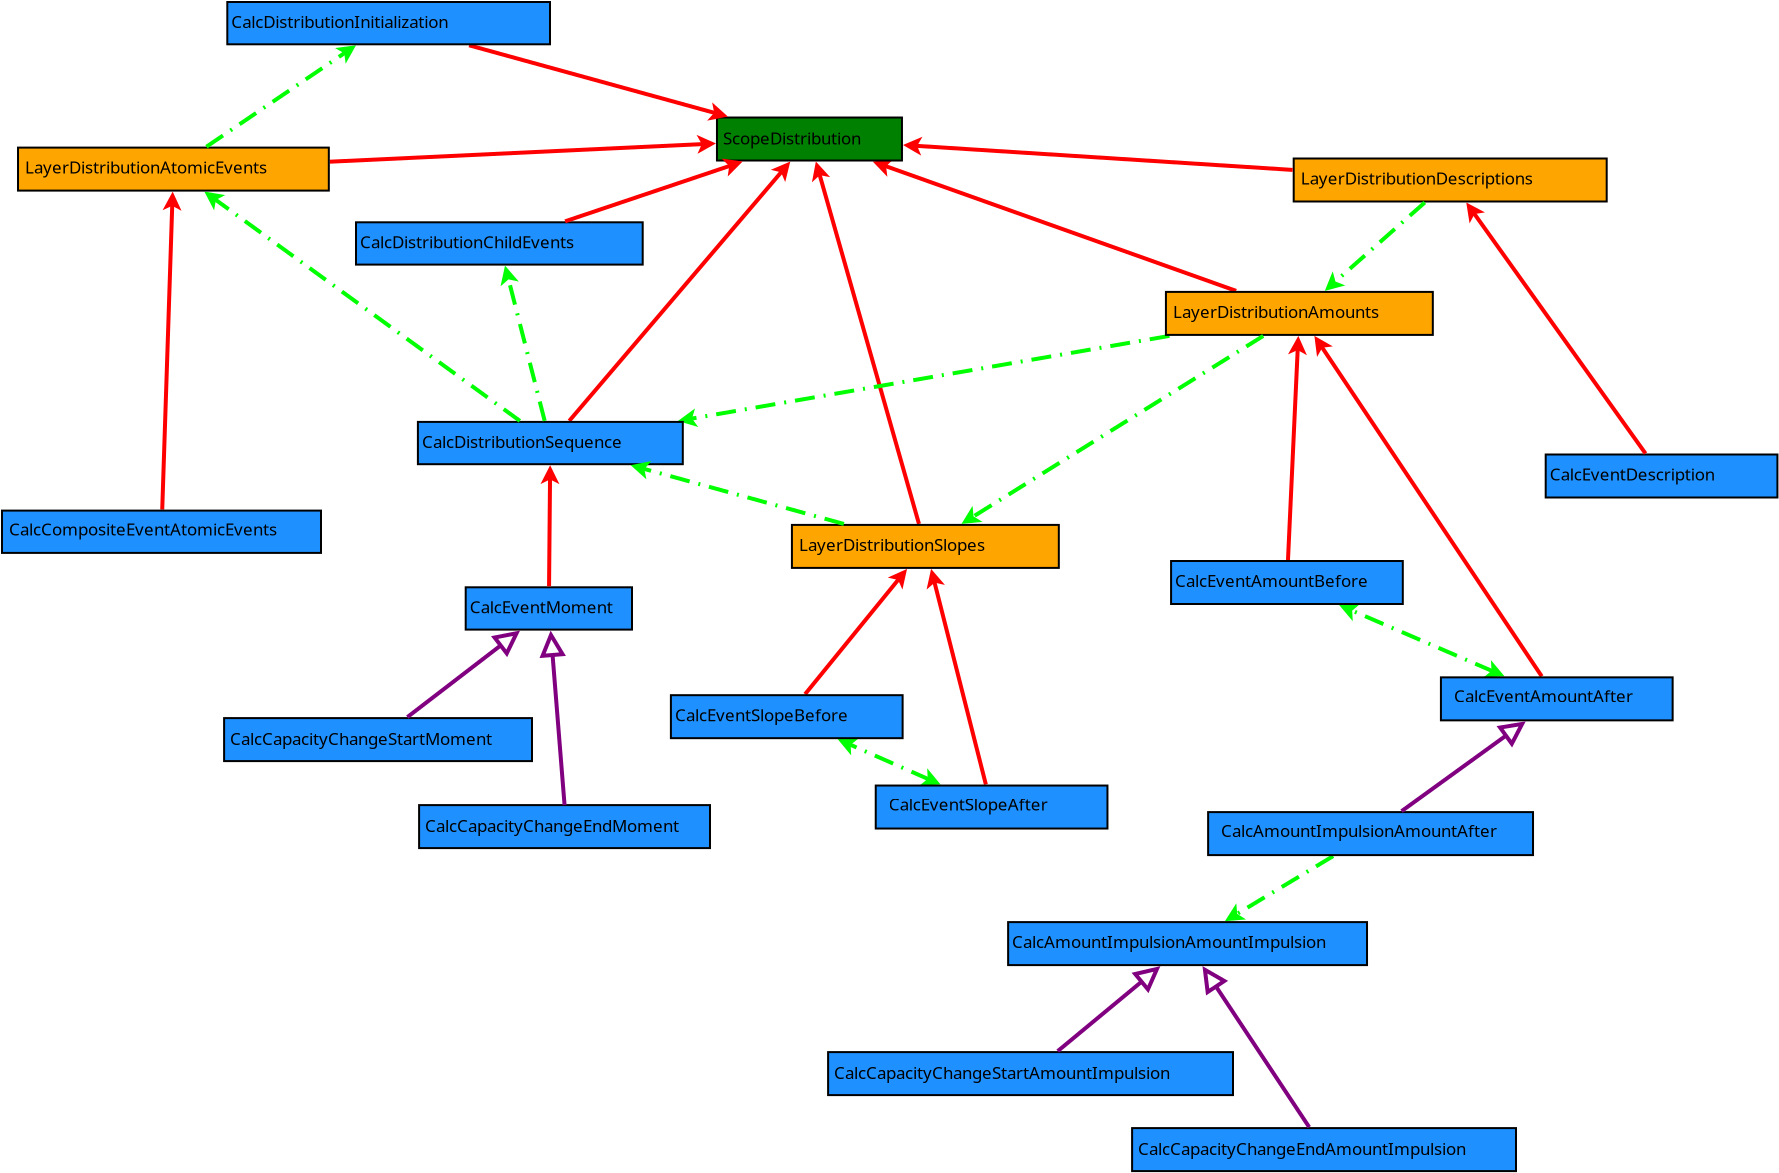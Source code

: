 <?xml version="1.0" encoding="UTF-8"?>
<dia:diagram xmlns:dia="http://www.lysator.liu.se/~alla/dia/">
  <dia:layer name="Background" visible="true" active="true">
    <dia:object type="Standard - Line" version="0" id="O0">
      <dia:attribute name="obj_pos">
        <dia:point val="16.626,-0.039"/>
      </dia:attribute>
      <dia:attribute name="obj_bb">
        <dia:rectangle val="16.485,-13.179;27.824,0.102"/>
      </dia:attribute>
      <dia:attribute name="conn_endpoints">
        <dia:point val="16.626,-0.039"/>
        <dia:point val="27.679,-13.009"/>
      </dia:attribute>
      <dia:attribute name="numcp">
        <dia:int val="1"/>
      </dia:attribute>
      <dia:attribute name="line_color">
        <dia:color val="#ff0000"/>
      </dia:attribute>
      <dia:attribute name="line_width">
        <dia:real val="0.2"/>
      </dia:attribute>
      <dia:attribute name="end_arrow">
        <dia:enum val="22"/>
      </dia:attribute>
      <dia:attribute name="end_arrow_length">
        <dia:real val="0.5"/>
      </dia:attribute>
      <dia:attribute name="end_arrow_width">
        <dia:real val="0.5"/>
      </dia:attribute>
      <dia:connections>
        <dia:connection handle="0" to="O12" connection="8"/>
        <dia:connection handle="1" to="O6" connection="8"/>
      </dia:connections>
    </dia:object>
    <dia:object type="Standard - Line" version="0" id="O1">
      <dia:attribute name="obj_pos">
        <dia:point val="49.972,-6.54"/>
      </dia:attribute>
      <dia:attribute name="obj_bb">
        <dia:rectangle val="31.588,-13.218;50.099,-6.412"/>
      </dia:attribute>
      <dia:attribute name="conn_endpoints">
        <dia:point val="49.972,-6.54"/>
        <dia:point val="31.799,-13.009"/>
      </dia:attribute>
      <dia:attribute name="numcp">
        <dia:int val="1"/>
      </dia:attribute>
      <dia:attribute name="line_color">
        <dia:color val="#ff0000"/>
      </dia:attribute>
      <dia:attribute name="line_width">
        <dia:real val="0.2"/>
      </dia:attribute>
      <dia:attribute name="end_arrow">
        <dia:enum val="22"/>
      </dia:attribute>
      <dia:attribute name="end_arrow_length">
        <dia:real val="0.5"/>
      </dia:attribute>
      <dia:attribute name="end_arrow_width">
        <dia:real val="0.5"/>
      </dia:attribute>
      <dia:connections>
        <dia:connection handle="0" to="O8" connection="8"/>
        <dia:connection handle="1" to="O6" connection="8"/>
      </dia:connections>
    </dia:object>
    <dia:object type="Standard - Line" version="0" id="O2">
      <dia:attribute name="obj_pos">
        <dia:point val="34.113,5.111"/>
      </dia:attribute>
      <dia:attribute name="obj_bb">
        <dia:rectangle val="28.7,-13.224;34.237,5.234"/>
      </dia:attribute>
      <dia:attribute name="conn_endpoints">
        <dia:point val="34.113,5.111"/>
        <dia:point val="28.958,-13.009"/>
      </dia:attribute>
      <dia:attribute name="numcp">
        <dia:int val="1"/>
      </dia:attribute>
      <dia:attribute name="line_color">
        <dia:color val="#ff0000"/>
      </dia:attribute>
      <dia:attribute name="line_width">
        <dia:real val="0.2"/>
      </dia:attribute>
      <dia:attribute name="end_arrow">
        <dia:enum val="22"/>
      </dia:attribute>
      <dia:attribute name="end_arrow_length">
        <dia:real val="0.5"/>
      </dia:attribute>
      <dia:attribute name="end_arrow_width">
        <dia:real val="0.5"/>
      </dia:attribute>
      <dia:connections>
        <dia:connection handle="0" to="O10" connection="8"/>
        <dia:connection handle="1" to="O6" connection="8"/>
      </dia:connections>
    </dia:object>
    <dia:object type="Standard - Line" version="0" id="O3">
      <dia:attribute name="obj_pos">
        <dia:point val="52.564,6.916"/>
      </dia:attribute>
      <dia:attribute name="obj_bb">
        <dia:rectangle val="52.46,-4.514;53.521,7.021"/>
      </dia:attribute>
      <dia:attribute name="conn_endpoints">
        <dia:point val="52.564,6.916"/>
        <dia:point val="53.081,-4.291"/>
      </dia:attribute>
      <dia:attribute name="numcp">
        <dia:int val="1"/>
      </dia:attribute>
      <dia:attribute name="line_color">
        <dia:color val="#ff0000"/>
      </dia:attribute>
      <dia:attribute name="line_width">
        <dia:real val="0.2"/>
      </dia:attribute>
      <dia:attribute name="end_arrow">
        <dia:enum val="22"/>
      </dia:attribute>
      <dia:attribute name="end_arrow_length">
        <dia:real val="0.5"/>
      </dia:attribute>
      <dia:attribute name="end_arrow_width">
        <dia:real val="0.5"/>
      </dia:attribute>
      <dia:connections>
        <dia:connection handle="0" to="O16" connection="8"/>
        <dia:connection handle="1" to="O8" connection="8"/>
      </dia:connections>
    </dia:object>
    <dia:object type="Standard - Line" version="0" id="O4">
      <dia:attribute name="obj_pos">
        <dia:point val="46.637,-4.291"/>
      </dia:attribute>
      <dia:attribute name="obj_bb">
        <dia:rectangle val="21.845,-4.406;46.752,0.306"/>
      </dia:attribute>
      <dia:attribute name="conn_endpoints">
        <dia:point val="46.637,-4.291"/>
        <dia:point val="22.065,-0.037"/>
      </dia:attribute>
      <dia:attribute name="numcp">
        <dia:int val="1"/>
      </dia:attribute>
      <dia:attribute name="line_color">
        <dia:color val="#00ff00"/>
      </dia:attribute>
      <dia:attribute name="line_width">
        <dia:real val="0.2"/>
      </dia:attribute>
      <dia:attribute name="line_style">
        <dia:enum val="2"/>
      </dia:attribute>
      <dia:attribute name="end_arrow">
        <dia:enum val="22"/>
      </dia:attribute>
      <dia:attribute name="end_arrow_length">
        <dia:real val="0.5"/>
      </dia:attribute>
      <dia:attribute name="end_arrow_width">
        <dia:real val="0.5"/>
      </dia:attribute>
      <dia:connections>
        <dia:connection handle="0" to="O8" connection="8"/>
        <dia:connection handle="1" to="O12" connection="8"/>
      </dia:connections>
    </dia:object>
    <dia:object type="Standard - Line" version="0" id="O5">
      <dia:attribute name="obj_pos">
        <dia:point val="63.394,12.733"/>
      </dia:attribute>
      <dia:attribute name="obj_bb">
        <dia:rectangle val="54.99,9.034;63.526,12.864"/>
      </dia:attribute>
      <dia:attribute name="conn_endpoints">
        <dia:point val="63.394,12.733"/>
        <dia:point val="55.122,9.166"/>
      </dia:attribute>
      <dia:attribute name="numcp">
        <dia:int val="1"/>
      </dia:attribute>
      <dia:attribute name="line_color">
        <dia:color val="#00ff00"/>
      </dia:attribute>
      <dia:attribute name="line_width">
        <dia:real val="0.2"/>
      </dia:attribute>
      <dia:attribute name="line_style">
        <dia:enum val="2"/>
      </dia:attribute>
      <dia:attribute name="start_arrow">
        <dia:enum val="22"/>
      </dia:attribute>
      <dia:attribute name="start_arrow_length">
        <dia:real val="0.5"/>
      </dia:attribute>
      <dia:attribute name="start_arrow_width">
        <dia:real val="0.5"/>
      </dia:attribute>
      <dia:attribute name="end_arrow">
        <dia:enum val="22"/>
      </dia:attribute>
      <dia:attribute name="end_arrow_length">
        <dia:real val="0.5"/>
      </dia:attribute>
      <dia:attribute name="end_arrow_width">
        <dia:real val="0.5"/>
      </dia:attribute>
      <dia:connections>
        <dia:connection handle="0" to="O19" connection="8"/>
        <dia:connection handle="1" to="O16" connection="8"/>
      </dia:connections>
    </dia:object>
    <dia:group>
      <dia:object type="Standard - Box" version="0" id="O6">
        <dia:attribute name="obj_pos">
          <dia:point val="24.013,-15.209"/>
        </dia:attribute>
        <dia:attribute name="obj_bb">
          <dia:rectangle val="23.963,-15.259;33.313,-13.009"/>
        </dia:attribute>
        <dia:attribute name="elem_corner">
          <dia:point val="24.013,-15.209"/>
        </dia:attribute>
        <dia:attribute name="elem_width">
          <dia:real val="9.25"/>
        </dia:attribute>
        <dia:attribute name="elem_height">
          <dia:real val="2.15"/>
        </dia:attribute>
        <dia:attribute name="border_width">
          <dia:real val="0.1"/>
        </dia:attribute>
        <dia:attribute name="inner_color">
          <dia:color val="#008000"/>
        </dia:attribute>
        <dia:attribute name="show_background">
          <dia:boolean val="true"/>
        </dia:attribute>
      </dia:object>
      <dia:object type="Standard - Text" version="1" id="O7">
        <dia:attribute name="obj_pos">
          <dia:point val="24.313,-13.859"/>
        </dia:attribute>
        <dia:attribute name="obj_bb">
          <dia:rectangle val="24.313,-14.586;32.983,-13.604"/>
        </dia:attribute>
        <dia:attribute name="text">
          <dia:composite type="text">
            <dia:attribute name="string">
              <dia:string>#ScopeDistribution#</dia:string>
            </dia:attribute>
            <dia:attribute name="font">
              <dia:font family="Courier 10 Pitch" style="0" name="Courier"/>
            </dia:attribute>
            <dia:attribute name="height">
              <dia:real val="1.058"/>
            </dia:attribute>
            <dia:attribute name="pos">
              <dia:point val="24.313,-13.859"/>
            </dia:attribute>
            <dia:attribute name="color">
              <dia:color val="#000000"/>
            </dia:attribute>
            <dia:attribute name="alignment">
              <dia:enum val="0"/>
            </dia:attribute>
          </dia:composite>
        </dia:attribute>
        <dia:attribute name="valign">
          <dia:enum val="3"/>
        </dia:attribute>
      </dia:object>
    </dia:group>
    <dia:group>
      <dia:object type="Standard - Box" version="0" id="O8">
        <dia:attribute name="obj_pos">
          <dia:point val="46.461,-6.49"/>
        </dia:attribute>
        <dia:attribute name="obj_bb">
          <dia:rectangle val="46.41,-6.54;59.855,-4.29"/>
        </dia:attribute>
        <dia:attribute name="elem_corner">
          <dia:point val="46.461,-6.49"/>
        </dia:attribute>
        <dia:attribute name="elem_width">
          <dia:real val="13.345"/>
        </dia:attribute>
        <dia:attribute name="elem_height">
          <dia:real val="2.15"/>
        </dia:attribute>
        <dia:attribute name="border_width">
          <dia:real val="0.1"/>
        </dia:attribute>
        <dia:attribute name="inner_color">
          <dia:color val="#ffa500"/>
        </dia:attribute>
        <dia:attribute name="show_background">
          <dia:boolean val="true"/>
        </dia:attribute>
      </dia:object>
      <dia:object type="Standard - Text" version="1" id="O9">
        <dia:attribute name="obj_pos">
          <dia:point val="46.81,-5.19"/>
        </dia:attribute>
        <dia:attribute name="obj_bb">
          <dia:rectangle val="46.81,-5.918;59.05,-4.935"/>
        </dia:attribute>
        <dia:attribute name="text">
          <dia:composite type="text">
            <dia:attribute name="string">
              <dia:string>#LayerDistributionAmounts#</dia:string>
            </dia:attribute>
            <dia:attribute name="font">
              <dia:font family="Courier 10 Pitch" style="0" name="Courier"/>
            </dia:attribute>
            <dia:attribute name="height">
              <dia:real val="1.058"/>
            </dia:attribute>
            <dia:attribute name="pos">
              <dia:point val="46.81,-5.19"/>
            </dia:attribute>
            <dia:attribute name="color">
              <dia:color val="#000000"/>
            </dia:attribute>
            <dia:attribute name="alignment">
              <dia:enum val="0"/>
            </dia:attribute>
          </dia:composite>
        </dia:attribute>
        <dia:attribute name="valign">
          <dia:enum val="3"/>
        </dia:attribute>
      </dia:object>
    </dia:group>
    <dia:group>
      <dia:object type="Standard - Box" version="0" id="O10">
        <dia:attribute name="obj_pos">
          <dia:point val="27.761,5.16"/>
        </dia:attribute>
        <dia:attribute name="obj_bb">
          <dia:rectangle val="27.71,5.11;41.156,7.36"/>
        </dia:attribute>
        <dia:attribute name="elem_corner">
          <dia:point val="27.761,5.16"/>
        </dia:attribute>
        <dia:attribute name="elem_width">
          <dia:real val="13.345"/>
        </dia:attribute>
        <dia:attribute name="elem_height">
          <dia:real val="2.15"/>
        </dia:attribute>
        <dia:attribute name="border_width">
          <dia:real val="0.1"/>
        </dia:attribute>
        <dia:attribute name="inner_color">
          <dia:color val="#ffa500"/>
        </dia:attribute>
        <dia:attribute name="show_background">
          <dia:boolean val="true"/>
        </dia:attribute>
      </dia:object>
      <dia:object type="Standard - Text" version="1" id="O11">
        <dia:attribute name="obj_pos">
          <dia:point val="28.11,6.46"/>
        </dia:attribute>
        <dia:attribute name="obj_bb">
          <dia:rectangle val="28.11,5.732;39.84,7.773"/>
        </dia:attribute>
        <dia:attribute name="text">
          <dia:composite type="text">
            <dia:attribute name="string">
              <dia:string>#LayerDistributionSlopes
#</dia:string>
            </dia:attribute>
            <dia:attribute name="font">
              <dia:font family="Courier 10 Pitch" style="0" name="Courier"/>
            </dia:attribute>
            <dia:attribute name="height">
              <dia:real val="1.058"/>
            </dia:attribute>
            <dia:attribute name="pos">
              <dia:point val="28.11,6.46"/>
            </dia:attribute>
            <dia:attribute name="color">
              <dia:color val="#000000"/>
            </dia:attribute>
            <dia:attribute name="alignment">
              <dia:enum val="0"/>
            </dia:attribute>
          </dia:composite>
        </dia:attribute>
        <dia:attribute name="valign">
          <dia:enum val="3"/>
        </dia:attribute>
      </dia:object>
    </dia:group>
    <dia:group>
      <dia:object type="Standard - Box" version="0" id="O12">
        <dia:attribute name="obj_pos">
          <dia:point val="9.06,0.01"/>
        </dia:attribute>
        <dia:attribute name="obj_bb">
          <dia:rectangle val="9.011,-0.04;22.355,2.175"/>
        </dia:attribute>
        <dia:attribute name="elem_corner">
          <dia:point val="9.06,0.01"/>
        </dia:attribute>
        <dia:attribute name="elem_width">
          <dia:real val="13.245"/>
        </dia:attribute>
        <dia:attribute name="elem_height">
          <dia:real val="2.115"/>
        </dia:attribute>
        <dia:attribute name="border_width">
          <dia:real val="0.1"/>
        </dia:attribute>
        <dia:attribute name="inner_color">
          <dia:color val="#1e90ff"/>
        </dia:attribute>
        <dia:attribute name="show_background">
          <dia:boolean val="true"/>
        </dia:attribute>
      </dia:object>
      <dia:object type="Standard - Text" version="1" id="O13">
        <dia:attribute name="obj_pos">
          <dia:point val="9.261,1.31"/>
        </dia:attribute>
        <dia:attribute name="obj_bb">
          <dia:rectangle val="9.261,0.583;21.5,1.565"/>
        </dia:attribute>
        <dia:attribute name="text">
          <dia:composite type="text">
            <dia:attribute name="string">
              <dia:string>#CalcDistributionSequence#</dia:string>
            </dia:attribute>
            <dia:attribute name="font">
              <dia:font family="Courier 10 Pitch" style="0" name="Courier"/>
            </dia:attribute>
            <dia:attribute name="height">
              <dia:real val="1.058"/>
            </dia:attribute>
            <dia:attribute name="pos">
              <dia:point val="9.261,1.31"/>
            </dia:attribute>
            <dia:attribute name="color">
              <dia:color val="#000000"/>
            </dia:attribute>
            <dia:attribute name="alignment">
              <dia:enum val="0"/>
            </dia:attribute>
          </dia:composite>
        </dia:attribute>
        <dia:attribute name="valign">
          <dia:enum val="3"/>
        </dia:attribute>
      </dia:object>
    </dia:group>
    <dia:object type="Standard - Line" version="0" id="O14">
      <dia:attribute name="obj_pos">
        <dia:point val="51.327,-4.29"/>
      </dia:attribute>
      <dia:attribute name="obj_bb">
        <dia:rectangle val="36.049,-4.428;51.465,5.247"/>
      </dia:attribute>
      <dia:attribute name="conn_endpoints">
        <dia:point val="51.327,-4.29"/>
        <dia:point val="36.239,5.11"/>
      </dia:attribute>
      <dia:attribute name="numcp">
        <dia:int val="1"/>
      </dia:attribute>
      <dia:attribute name="line_color">
        <dia:color val="#00ff00"/>
      </dia:attribute>
      <dia:attribute name="line_width">
        <dia:real val="0.2"/>
      </dia:attribute>
      <dia:attribute name="line_style">
        <dia:enum val="2"/>
      </dia:attribute>
      <dia:attribute name="end_arrow">
        <dia:enum val="22"/>
      </dia:attribute>
      <dia:attribute name="end_arrow_length">
        <dia:real val="0.5"/>
      </dia:attribute>
      <dia:attribute name="end_arrow_width">
        <dia:real val="0.5"/>
      </dia:attribute>
      <dia:connections>
        <dia:connection handle="0" to="O8" connection="8"/>
        <dia:connection handle="1" to="O10" connection="8"/>
      </dia:connections>
    </dia:object>
    <dia:object type="Standard - Line" version="0" id="O15">
      <dia:attribute name="obj_pos">
        <dia:point val="30.359,5.112"/>
      </dia:attribute>
      <dia:attribute name="obj_bb">
        <dia:rectangle val="19.482,1.91;30.482,5.235"/>
      </dia:attribute>
      <dia:attribute name="conn_endpoints">
        <dia:point val="30.359,5.112"/>
        <dia:point val="19.698,2.174"/>
      </dia:attribute>
      <dia:attribute name="numcp">
        <dia:int val="1"/>
      </dia:attribute>
      <dia:attribute name="line_color">
        <dia:color val="#00ff00"/>
      </dia:attribute>
      <dia:attribute name="line_width">
        <dia:real val="0.2"/>
      </dia:attribute>
      <dia:attribute name="line_style">
        <dia:enum val="2"/>
      </dia:attribute>
      <dia:attribute name="end_arrow">
        <dia:enum val="22"/>
      </dia:attribute>
      <dia:attribute name="end_arrow_length">
        <dia:real val="0.5"/>
      </dia:attribute>
      <dia:attribute name="end_arrow_width">
        <dia:real val="0.5"/>
      </dia:attribute>
      <dia:connections>
        <dia:connection handle="0" to="O10" connection="8"/>
        <dia:connection handle="1" to="O12" connection="8"/>
      </dia:connections>
    </dia:object>
    <dia:group>
      <dia:object type="Standard - Box" version="0" id="O16">
        <dia:attribute name="obj_pos">
          <dia:point val="46.719,6.965"/>
        </dia:attribute>
        <dia:attribute name="obj_bb">
          <dia:rectangle val="46.669,6.915;58.355,9.165"/>
        </dia:attribute>
        <dia:attribute name="elem_corner">
          <dia:point val="46.719,6.965"/>
        </dia:attribute>
        <dia:attribute name="elem_width">
          <dia:real val="11.586"/>
        </dia:attribute>
        <dia:attribute name="elem_height">
          <dia:real val="2.15"/>
        </dia:attribute>
        <dia:attribute name="border_width">
          <dia:real val="0.1"/>
        </dia:attribute>
        <dia:attribute name="inner_color">
          <dia:color val="#1e90ff"/>
        </dia:attribute>
        <dia:attribute name="show_background">
          <dia:boolean val="true"/>
        </dia:attribute>
      </dia:object>
      <dia:object type="Standard - Text" version="1" id="O17">
        <dia:attribute name="obj_pos">
          <dia:point val="46.919,8.265"/>
        </dia:attribute>
        <dia:attribute name="obj_bb">
          <dia:rectangle val="46.919,7.538;57.629,8.52"/>
        </dia:attribute>
        <dia:attribute name="text">
          <dia:composite type="text">
            <dia:attribute name="string">
              <dia:string>#CalcEventAmountBefore#</dia:string>
            </dia:attribute>
            <dia:attribute name="font">
              <dia:font family="Courier 10 Pitch" style="0" name="Courier"/>
            </dia:attribute>
            <dia:attribute name="height">
              <dia:real val="1.058"/>
            </dia:attribute>
            <dia:attribute name="pos">
              <dia:point val="46.919,8.265"/>
            </dia:attribute>
            <dia:attribute name="color">
              <dia:color val="#000000"/>
            </dia:attribute>
            <dia:attribute name="alignment">
              <dia:enum val="0"/>
            </dia:attribute>
          </dia:composite>
        </dia:attribute>
        <dia:attribute name="valign">
          <dia:enum val="3"/>
        </dia:attribute>
      </dia:object>
    </dia:group>
    <dia:object type="Standard - Line" version="0" id="O18">
      <dia:attribute name="obj_pos">
        <dia:point val="65.252,12.733"/>
      </dia:attribute>
      <dia:attribute name="obj_bb">
        <dia:rectangle val="53.746,-4.476;65.391,12.871"/>
      </dia:attribute>
      <dia:attribute name="conn_endpoints">
        <dia:point val="65.252,12.733"/>
        <dia:point val="53.884,-4.29"/>
      </dia:attribute>
      <dia:attribute name="numcp">
        <dia:int val="1"/>
      </dia:attribute>
      <dia:attribute name="line_color">
        <dia:color val="#ff0000"/>
      </dia:attribute>
      <dia:attribute name="line_width">
        <dia:real val="0.2"/>
      </dia:attribute>
      <dia:attribute name="end_arrow">
        <dia:enum val="22"/>
      </dia:attribute>
      <dia:attribute name="end_arrow_length">
        <dia:real val="0.5"/>
      </dia:attribute>
      <dia:attribute name="end_arrow_width">
        <dia:real val="0.5"/>
      </dia:attribute>
      <dia:connections>
        <dia:connection handle="0" to="O19" connection="8"/>
        <dia:connection handle="1" to="O8" connection="8"/>
      </dia:connections>
    </dia:object>
    <dia:group>
      <dia:object type="Standard - Box" version="0" id="O19">
        <dia:attribute name="obj_pos">
          <dia:point val="60.211,12.783"/>
        </dia:attribute>
        <dia:attribute name="obj_bb">
          <dia:rectangle val="60.16,12.733;71.847,14.983"/>
        </dia:attribute>
        <dia:attribute name="elem_corner">
          <dia:point val="60.211,12.783"/>
        </dia:attribute>
        <dia:attribute name="elem_width">
          <dia:real val="11.586"/>
        </dia:attribute>
        <dia:attribute name="elem_height">
          <dia:real val="2.15"/>
        </dia:attribute>
        <dia:attribute name="border_width">
          <dia:real val="0.1"/>
        </dia:attribute>
        <dia:attribute name="inner_color">
          <dia:color val="#1e90ff"/>
        </dia:attribute>
        <dia:attribute name="show_background">
          <dia:boolean val="true"/>
        </dia:attribute>
      </dia:object>
      <dia:object type="Standard - Text" version="1" id="O20">
        <dia:attribute name="obj_pos">
          <dia:point val="60.861,14.033"/>
        </dia:attribute>
        <dia:attribute name="obj_bb">
          <dia:rectangle val="60.861,13.306;71.061,14.288"/>
        </dia:attribute>
        <dia:attribute name="text">
          <dia:composite type="text">
            <dia:attribute name="string">
              <dia:string>#CalcEventAmountAfter#</dia:string>
            </dia:attribute>
            <dia:attribute name="font">
              <dia:font family="Courier 10 Pitch" style="0" name="Courier"/>
            </dia:attribute>
            <dia:attribute name="height">
              <dia:real val="1.058"/>
            </dia:attribute>
            <dia:attribute name="pos">
              <dia:point val="60.861,14.033"/>
            </dia:attribute>
            <dia:attribute name="color">
              <dia:color val="#000000"/>
            </dia:attribute>
            <dia:attribute name="alignment">
              <dia:enum val="0"/>
            </dia:attribute>
          </dia:composite>
        </dia:attribute>
        <dia:attribute name="valign">
          <dia:enum val="3"/>
        </dia:attribute>
      </dia:object>
    </dia:group>
    <dia:object type="Standard - Line" version="0" id="O21">
      <dia:attribute name="obj_pos">
        <dia:point val="28.419,13.624"/>
      </dia:attribute>
      <dia:attribute name="obj_bb">
        <dia:rectangle val="28.279,7.187;33.658,13.764"/>
      </dia:attribute>
      <dia:attribute name="conn_endpoints">
        <dia:point val="28.419,13.624"/>
        <dia:point val="33.517,7.36"/>
      </dia:attribute>
      <dia:attribute name="numcp">
        <dia:int val="1"/>
      </dia:attribute>
      <dia:attribute name="line_color">
        <dia:color val="#ff0000"/>
      </dia:attribute>
      <dia:attribute name="line_width">
        <dia:real val="0.2"/>
      </dia:attribute>
      <dia:attribute name="end_arrow">
        <dia:enum val="22"/>
      </dia:attribute>
      <dia:attribute name="end_arrow_length">
        <dia:real val="0.5"/>
      </dia:attribute>
      <dia:attribute name="end_arrow_width">
        <dia:real val="0.5"/>
      </dia:attribute>
      <dia:connections>
        <dia:connection handle="0" to="O24" connection="8"/>
        <dia:connection handle="1" to="O10" connection="8"/>
      </dia:connections>
    </dia:object>
    <dia:object type="Standard - Line" version="0" id="O22">
      <dia:attribute name="obj_pos">
        <dia:point val="35.2,18.144"/>
      </dia:attribute>
      <dia:attribute name="obj_bb">
        <dia:rectangle val="29.917,15.74;35.332,18.276"/>
      </dia:attribute>
      <dia:attribute name="conn_endpoints">
        <dia:point val="35.2,18.144"/>
        <dia:point val="30.049,15.872"/>
      </dia:attribute>
      <dia:attribute name="numcp">
        <dia:int val="1"/>
      </dia:attribute>
      <dia:attribute name="line_color">
        <dia:color val="#00ff00"/>
      </dia:attribute>
      <dia:attribute name="line_width">
        <dia:real val="0.2"/>
      </dia:attribute>
      <dia:attribute name="line_style">
        <dia:enum val="2"/>
      </dia:attribute>
      <dia:attribute name="start_arrow">
        <dia:enum val="22"/>
      </dia:attribute>
      <dia:attribute name="start_arrow_length">
        <dia:real val="0.5"/>
      </dia:attribute>
      <dia:attribute name="start_arrow_width">
        <dia:real val="0.5"/>
      </dia:attribute>
      <dia:attribute name="end_arrow">
        <dia:enum val="22"/>
      </dia:attribute>
      <dia:attribute name="end_arrow_length">
        <dia:real val="0.5"/>
      </dia:attribute>
      <dia:attribute name="end_arrow_width">
        <dia:real val="0.5"/>
      </dia:attribute>
      <dia:connections>
        <dia:connection handle="0" to="O26" connection="8"/>
        <dia:connection handle="1" to="O24" connection="8"/>
      </dia:connections>
    </dia:object>
    <dia:object type="Standard - Line" version="0" id="O23">
      <dia:attribute name="obj_pos">
        <dia:point val="37.459,18.142"/>
      </dia:attribute>
      <dia:attribute name="obj_bb">
        <dia:rectangle val="34.438,7.143;37.581,18.263"/>
      </dia:attribute>
      <dia:attribute name="conn_endpoints">
        <dia:point val="37.459,18.142"/>
        <dia:point val="34.719,7.36"/>
      </dia:attribute>
      <dia:attribute name="numcp">
        <dia:int val="1"/>
      </dia:attribute>
      <dia:attribute name="line_color">
        <dia:color val="#ff0000"/>
      </dia:attribute>
      <dia:attribute name="line_width">
        <dia:real val="0.2"/>
      </dia:attribute>
      <dia:attribute name="end_arrow">
        <dia:enum val="22"/>
      </dia:attribute>
      <dia:attribute name="end_arrow_length">
        <dia:real val="0.5"/>
      </dia:attribute>
      <dia:attribute name="end_arrow_width">
        <dia:real val="0.5"/>
      </dia:attribute>
      <dia:connections>
        <dia:connection handle="0" to="O26" connection="8"/>
        <dia:connection handle="1" to="O10" connection="8"/>
      </dia:connections>
    </dia:object>
    <dia:group>
      <dia:object type="Standard - Box" version="0" id="O24">
        <dia:attribute name="obj_pos">
          <dia:point val="21.71,13.674"/>
        </dia:attribute>
        <dia:attribute name="obj_bb">
          <dia:rectangle val="21.66,13.624;33.347,15.874"/>
        </dia:attribute>
        <dia:attribute name="elem_corner">
          <dia:point val="21.71,13.674"/>
        </dia:attribute>
        <dia:attribute name="elem_width">
          <dia:real val="11.586"/>
        </dia:attribute>
        <dia:attribute name="elem_height">
          <dia:real val="2.15"/>
        </dia:attribute>
        <dia:attribute name="border_width">
          <dia:real val="0.1"/>
        </dia:attribute>
        <dia:attribute name="inner_color">
          <dia:color val="#1e90ff"/>
        </dia:attribute>
        <dia:attribute name="show_background">
          <dia:boolean val="true"/>
        </dia:attribute>
      </dia:object>
      <dia:object type="Standard - Text" version="1" id="O25">
        <dia:attribute name="obj_pos">
          <dia:point val="21.91,14.974"/>
        </dia:attribute>
        <dia:attribute name="obj_bb">
          <dia:rectangle val="21.91,14.246;32.111,15.229"/>
        </dia:attribute>
        <dia:attribute name="text">
          <dia:composite type="text">
            <dia:attribute name="string">
              <dia:string>#CalcEventSlopeBefore#</dia:string>
            </dia:attribute>
            <dia:attribute name="font">
              <dia:font family="Courier 10 Pitch" style="0" name="Courier"/>
            </dia:attribute>
            <dia:attribute name="height">
              <dia:real val="1.058"/>
            </dia:attribute>
            <dia:attribute name="pos">
              <dia:point val="21.91,14.974"/>
            </dia:attribute>
            <dia:attribute name="color">
              <dia:color val="#000000"/>
            </dia:attribute>
            <dia:attribute name="alignment">
              <dia:enum val="0"/>
            </dia:attribute>
          </dia:composite>
        </dia:attribute>
        <dia:attribute name="valign">
          <dia:enum val="3"/>
        </dia:attribute>
      </dia:object>
    </dia:group>
    <dia:group>
      <dia:object type="Standard - Box" version="0" id="O26">
        <dia:attribute name="obj_pos">
          <dia:point val="31.952,18.192"/>
        </dia:attribute>
        <dia:attribute name="obj_bb">
          <dia:rectangle val="31.902,18.142;43.588,20.392"/>
        </dia:attribute>
        <dia:attribute name="elem_corner">
          <dia:point val="31.952,18.192"/>
        </dia:attribute>
        <dia:attribute name="elem_width">
          <dia:real val="11.586"/>
        </dia:attribute>
        <dia:attribute name="elem_height">
          <dia:real val="2.15"/>
        </dia:attribute>
        <dia:attribute name="border_width">
          <dia:real val="0.1"/>
        </dia:attribute>
        <dia:attribute name="inner_color">
          <dia:color val="#1e90ff"/>
        </dia:attribute>
        <dia:attribute name="show_background">
          <dia:boolean val="true"/>
        </dia:attribute>
      </dia:object>
      <dia:object type="Standard - Text" version="1" id="O27">
        <dia:attribute name="obj_pos">
          <dia:point val="32.602,19.442"/>
        </dia:attribute>
        <dia:attribute name="obj_bb">
          <dia:rectangle val="32.602,18.714;42.292,19.697"/>
        </dia:attribute>
        <dia:attribute name="text">
          <dia:composite type="text">
            <dia:attribute name="string">
              <dia:string>#CalcEventSlopeAfter#</dia:string>
            </dia:attribute>
            <dia:attribute name="font">
              <dia:font family="Courier 10 Pitch" style="0" name="Courier"/>
            </dia:attribute>
            <dia:attribute name="height">
              <dia:real val="1.058"/>
            </dia:attribute>
            <dia:attribute name="pos">
              <dia:point val="32.602,19.442"/>
            </dia:attribute>
            <dia:attribute name="color">
              <dia:color val="#000000"/>
            </dia:attribute>
            <dia:attribute name="alignment">
              <dia:enum val="0"/>
            </dia:attribute>
          </dia:composite>
        </dia:attribute>
        <dia:attribute name="valign">
          <dia:enum val="3"/>
        </dia:attribute>
      </dia:object>
    </dia:group>
    <dia:object type="Standard - Line" version="0" id="O28">
      <dia:attribute name="obj_pos">
        <dia:point val="4.655,-13.0"/>
      </dia:attribute>
      <dia:attribute name="obj_bb">
        <dia:rectangle val="4.55,-14.352;24.186,-12.895"/>
      </dia:attribute>
      <dia:attribute name="conn_endpoints">
        <dia:point val="4.655,-13.0"/>
        <dia:point val="23.963,-13.913"/>
      </dia:attribute>
      <dia:attribute name="numcp">
        <dia:int val="1"/>
      </dia:attribute>
      <dia:attribute name="line_color">
        <dia:color val="#ff0000"/>
      </dia:attribute>
      <dia:attribute name="line_width">
        <dia:real val="0.2"/>
      </dia:attribute>
      <dia:attribute name="end_arrow">
        <dia:enum val="22"/>
      </dia:attribute>
      <dia:attribute name="end_arrow_length">
        <dia:real val="0.5"/>
      </dia:attribute>
      <dia:attribute name="end_arrow_width">
        <dia:real val="0.5"/>
      </dia:attribute>
      <dia:connections>
        <dia:connection handle="0" to="O30" connection="8"/>
        <dia:connection handle="1" to="O6" connection="8"/>
      </dia:connections>
    </dia:object>
    <dia:object type="Standard - Line" version="0" id="O29">
      <dia:attribute name="obj_pos">
        <dia:point val="14.159,-0.04"/>
      </dia:attribute>
      <dia:attribute name="obj_bb">
        <dia:rectangle val="-1.798,-11.645;14.299,0.1"/>
      </dia:attribute>
      <dia:attribute name="conn_endpoints">
        <dia:point val="14.159,-0.04"/>
        <dia:point val="-1.617,-11.505"/>
      </dia:attribute>
      <dia:attribute name="numcp">
        <dia:int val="1"/>
      </dia:attribute>
      <dia:attribute name="line_color">
        <dia:color val="#00ff00"/>
      </dia:attribute>
      <dia:attribute name="line_width">
        <dia:real val="0.2"/>
      </dia:attribute>
      <dia:attribute name="line_style">
        <dia:enum val="2"/>
      </dia:attribute>
      <dia:attribute name="end_arrow">
        <dia:enum val="22"/>
      </dia:attribute>
      <dia:attribute name="end_arrow_length">
        <dia:real val="0.5"/>
      </dia:attribute>
      <dia:attribute name="end_arrow_width">
        <dia:real val="0.5"/>
      </dia:attribute>
      <dia:connections>
        <dia:connection handle="0" to="O12" connection="8"/>
        <dia:connection handle="1" to="O30" connection="8"/>
      </dia:connections>
    </dia:object>
    <dia:group>
      <dia:object type="Standard - Box" version="0" id="O30">
        <dia:attribute name="obj_pos">
          <dia:point val="-10.934,-13.705"/>
        </dia:attribute>
        <dia:attribute name="obj_bb">
          <dia:rectangle val="-10.985,-13.755;4.655,-11.505"/>
        </dia:attribute>
        <dia:attribute name="elem_corner">
          <dia:point val="-10.934,-13.705"/>
        </dia:attribute>
        <dia:attribute name="elem_width">
          <dia:real val="15.54"/>
        </dia:attribute>
        <dia:attribute name="elem_height">
          <dia:real val="2.15"/>
        </dia:attribute>
        <dia:attribute name="border_width">
          <dia:real val="0.1"/>
        </dia:attribute>
        <dia:attribute name="inner_color">
          <dia:color val="#ffa500"/>
        </dia:attribute>
        <dia:attribute name="show_background">
          <dia:boolean val="true"/>
        </dia:attribute>
      </dia:object>
      <dia:object type="Standard - Text" version="1" id="O31">
        <dia:attribute name="obj_pos">
          <dia:point val="-10.585,-12.405"/>
        </dia:attribute>
        <dia:attribute name="obj_bb">
          <dia:rectangle val="-10.585,-13.133;4.205,-11.092"/>
        </dia:attribute>
        <dia:attribute name="text">
          <dia:composite type="text">
            <dia:attribute name="string">
              <dia:string>#LayerDistributionAtomicEvents
#</dia:string>
            </dia:attribute>
            <dia:attribute name="font">
              <dia:font family="Courier 10 Pitch" style="0" name="Courier"/>
            </dia:attribute>
            <dia:attribute name="height">
              <dia:real val="1.058"/>
            </dia:attribute>
            <dia:attribute name="pos">
              <dia:point val="-10.585,-12.405"/>
            </dia:attribute>
            <dia:attribute name="color">
              <dia:color val="#000000"/>
            </dia:attribute>
            <dia:attribute name="alignment">
              <dia:enum val="0"/>
            </dia:attribute>
          </dia:composite>
        </dia:attribute>
        <dia:attribute name="valign">
          <dia:enum val="3"/>
        </dia:attribute>
      </dia:object>
    </dia:group>
    <dia:object type="Standard - Line" version="0" id="O32">
      <dia:attribute name="obj_pos">
        <dia:point val="-3.723,4.395"/>
      </dia:attribute>
      <dia:attribute name="obj_bb">
        <dia:rectangle val="-3.826,-11.729;-2.752,4.498"/>
      </dia:attribute>
      <dia:attribute name="conn_endpoints">
        <dia:point val="-3.723,4.395"/>
        <dia:point val="-3.201,-11.505"/>
      </dia:attribute>
      <dia:attribute name="numcp">
        <dia:int val="1"/>
      </dia:attribute>
      <dia:attribute name="line_color">
        <dia:color val="#ff0000"/>
      </dia:attribute>
      <dia:attribute name="line_width">
        <dia:real val="0.2"/>
      </dia:attribute>
      <dia:attribute name="end_arrow">
        <dia:enum val="22"/>
      </dia:attribute>
      <dia:attribute name="end_arrow_length">
        <dia:real val="0.5"/>
      </dia:attribute>
      <dia:attribute name="end_arrow_width">
        <dia:real val="0.5"/>
      </dia:attribute>
      <dia:connections>
        <dia:connection handle="0" to="O33" connection="8"/>
        <dia:connection handle="1" to="O30" connection="8"/>
      </dia:connections>
    </dia:object>
    <dia:group>
      <dia:object type="Standard - Box" version="0" id="O33">
        <dia:attribute name="obj_pos">
          <dia:point val="-11.735,4.445"/>
        </dia:attribute>
        <dia:attribute name="obj_bb">
          <dia:rectangle val="-11.784,4.395;4.266,6.61"/>
        </dia:attribute>
        <dia:attribute name="elem_corner">
          <dia:point val="-11.735,4.445"/>
        </dia:attribute>
        <dia:attribute name="elem_width">
          <dia:real val="15.95"/>
        </dia:attribute>
        <dia:attribute name="elem_height">
          <dia:real val="2.115"/>
        </dia:attribute>
        <dia:attribute name="border_width">
          <dia:real val="0.1"/>
        </dia:attribute>
        <dia:attribute name="inner_color">
          <dia:color val="#1e90ff"/>
        </dia:attribute>
        <dia:attribute name="show_background">
          <dia:boolean val="true"/>
        </dia:attribute>
      </dia:object>
      <dia:object type="Standard - Text" version="1" id="O34">
        <dia:attribute name="obj_pos">
          <dia:point val="-11.384,5.695"/>
        </dia:attribute>
        <dia:attribute name="obj_bb">
          <dia:rectangle val="-11.384,4.968;3.916,5.95"/>
        </dia:attribute>
        <dia:attribute name="text">
          <dia:composite type="text">
            <dia:attribute name="string">
              <dia:string>#CalcCompositeEventAtomicEvents#</dia:string>
            </dia:attribute>
            <dia:attribute name="font">
              <dia:font family="Courier 10 Pitch" style="0" name="Courier"/>
            </dia:attribute>
            <dia:attribute name="height">
              <dia:real val="1.058"/>
            </dia:attribute>
            <dia:attribute name="pos">
              <dia:point val="-11.384,5.695"/>
            </dia:attribute>
            <dia:attribute name="color">
              <dia:color val="#000000"/>
            </dia:attribute>
            <dia:attribute name="alignment">
              <dia:enum val="0"/>
            </dia:attribute>
          </dia:composite>
        </dia:attribute>
        <dia:attribute name="valign">
          <dia:enum val="3"/>
        </dia:attribute>
      </dia:object>
    </dia:group>
    <dia:group>
      <dia:object type="Standard - Box" version="0" id="O35">
        <dia:attribute name="obj_pos">
          <dia:point val="11.45,8.28"/>
        </dia:attribute>
        <dia:attribute name="obj_bb">
          <dia:rectangle val="11.4,8.23;19.816,10.445"/>
        </dia:attribute>
        <dia:attribute name="elem_corner">
          <dia:point val="11.45,8.28"/>
        </dia:attribute>
        <dia:attribute name="elem_width">
          <dia:real val="8.315"/>
        </dia:attribute>
        <dia:attribute name="elem_height">
          <dia:real val="2.115"/>
        </dia:attribute>
        <dia:attribute name="border_width">
          <dia:real val="0.1"/>
        </dia:attribute>
        <dia:attribute name="inner_color">
          <dia:color val="#1e90ff"/>
        </dia:attribute>
        <dia:attribute name="show_background">
          <dia:boolean val="true"/>
        </dia:attribute>
      </dia:object>
      <dia:object type="Standard - Text" version="1" id="O36">
        <dia:attribute name="obj_pos">
          <dia:point val="11.65,9.58"/>
        </dia:attribute>
        <dia:attribute name="obj_bb">
          <dia:rectangle val="11.65,8.852;19.3,9.835"/>
        </dia:attribute>
        <dia:attribute name="text">
          <dia:composite type="text">
            <dia:attribute name="string">
              <dia:string>#CalcEventMoment#</dia:string>
            </dia:attribute>
            <dia:attribute name="font">
              <dia:font family="Courier 10 Pitch" style="0" name="Courier"/>
            </dia:attribute>
            <dia:attribute name="height">
              <dia:real val="1.058"/>
            </dia:attribute>
            <dia:attribute name="pos">
              <dia:point val="11.65,9.58"/>
            </dia:attribute>
            <dia:attribute name="color">
              <dia:color val="#000000"/>
            </dia:attribute>
            <dia:attribute name="alignment">
              <dia:enum val="0"/>
            </dia:attribute>
          </dia:composite>
        </dia:attribute>
        <dia:attribute name="valign">
          <dia:enum val="3"/>
        </dia:attribute>
      </dia:object>
    </dia:group>
    <dia:object type="Standard - Line" version="0" id="O37">
      <dia:attribute name="obj_pos">
        <dia:point val="15.618,8.23"/>
      </dia:attribute>
      <dia:attribute name="obj_bb">
        <dia:rectangle val="15.193,1.951;16.14,8.331"/>
      </dia:attribute>
      <dia:attribute name="conn_endpoints">
        <dia:point val="15.618,8.23"/>
        <dia:point val="15.673,2.175"/>
      </dia:attribute>
      <dia:attribute name="numcp">
        <dia:int val="1"/>
      </dia:attribute>
      <dia:attribute name="line_color">
        <dia:color val="#ff0000"/>
      </dia:attribute>
      <dia:attribute name="line_width">
        <dia:real val="0.2"/>
      </dia:attribute>
      <dia:attribute name="end_arrow">
        <dia:enum val="22"/>
      </dia:attribute>
      <dia:attribute name="end_arrow_length">
        <dia:real val="0.5"/>
      </dia:attribute>
      <dia:attribute name="end_arrow_width">
        <dia:real val="0.5"/>
      </dia:attribute>
      <dia:connections>
        <dia:connection handle="0" to="O35" connection="8"/>
        <dia:connection handle="1" to="O12" connection="8"/>
      </dia:connections>
    </dia:object>
    <dia:group>
      <dia:object type="Standard - Box" version="0" id="O38">
        <dia:attribute name="obj_pos">
          <dia:point val="38.571,25.02"/>
        </dia:attribute>
        <dia:attribute name="obj_bb">
          <dia:rectangle val="38.52,24.97;56.566,27.22"/>
        </dia:attribute>
        <dia:attribute name="elem_corner">
          <dia:point val="38.571,25.02"/>
        </dia:attribute>
        <dia:attribute name="elem_width">
          <dia:real val="17.945"/>
        </dia:attribute>
        <dia:attribute name="elem_height">
          <dia:real val="2.15"/>
        </dia:attribute>
        <dia:attribute name="border_width">
          <dia:real val="0.1"/>
        </dia:attribute>
        <dia:attribute name="inner_color">
          <dia:color val="#1e90ff"/>
        </dia:attribute>
        <dia:attribute name="show_background">
          <dia:boolean val="true"/>
        </dia:attribute>
      </dia:object>
      <dia:object type="Standard - Text" version="1" id="O39">
        <dia:attribute name="obj_pos">
          <dia:point val="38.77,26.32"/>
        </dia:attribute>
        <dia:attribute name="obj_bb">
          <dia:rectangle val="38.77,25.593;56.111,26.575"/>
        </dia:attribute>
        <dia:attribute name="text">
          <dia:composite type="text">
            <dia:attribute name="string">
              <dia:string>#CalcAmountImpulsionAmountImpulsion#</dia:string>
            </dia:attribute>
            <dia:attribute name="font">
              <dia:font family="Courier 10 Pitch" style="0" name="Courier"/>
            </dia:attribute>
            <dia:attribute name="height">
              <dia:real val="1.058"/>
            </dia:attribute>
            <dia:attribute name="pos">
              <dia:point val="38.77,26.32"/>
            </dia:attribute>
            <dia:attribute name="color">
              <dia:color val="#000000"/>
            </dia:attribute>
            <dia:attribute name="alignment">
              <dia:enum val="0"/>
            </dia:attribute>
          </dia:composite>
        </dia:attribute>
        <dia:attribute name="valign">
          <dia:enum val="3"/>
        </dia:attribute>
      </dia:object>
    </dia:group>
    <dia:object type="Standard - Line" version="0" id="O40">
      <dia:attribute name="obj_pos">
        <dia:point val="54.823,21.719"/>
      </dia:attribute>
      <dia:attribute name="obj_bb">
        <dia:rectangle val="49.221,21.582;54.961,25.109"/>
      </dia:attribute>
      <dia:attribute name="conn_endpoints">
        <dia:point val="54.823,21.719"/>
        <dia:point val="49.413,24.971"/>
      </dia:attribute>
      <dia:attribute name="numcp">
        <dia:int val="1"/>
      </dia:attribute>
      <dia:attribute name="line_color">
        <dia:color val="#00ff00"/>
      </dia:attribute>
      <dia:attribute name="line_width">
        <dia:real val="0.2"/>
      </dia:attribute>
      <dia:attribute name="line_style">
        <dia:enum val="2"/>
      </dia:attribute>
      <dia:attribute name="end_arrow">
        <dia:enum val="22"/>
      </dia:attribute>
      <dia:attribute name="end_arrow_length">
        <dia:real val="0.5"/>
      </dia:attribute>
      <dia:attribute name="end_arrow_width">
        <dia:real val="0.5"/>
      </dia:attribute>
      <dia:connections>
        <dia:connection handle="0" to="O41" connection="8"/>
        <dia:connection handle="1" to="O38" connection="8"/>
      </dia:connections>
    </dia:object>
    <dia:group>
      <dia:object type="Standard - Box" version="0" id="O41">
        <dia:attribute name="obj_pos">
          <dia:point val="48.571,19.52"/>
        </dia:attribute>
        <dia:attribute name="obj_bb">
          <dia:rectangle val="48.52,19.47;64.865,21.72"/>
        </dia:attribute>
        <dia:attribute name="elem_corner">
          <dia:point val="48.571,19.52"/>
        </dia:attribute>
        <dia:attribute name="elem_width">
          <dia:real val="16.245"/>
        </dia:attribute>
        <dia:attribute name="elem_height">
          <dia:real val="2.15"/>
        </dia:attribute>
        <dia:attribute name="border_width">
          <dia:real val="0.1"/>
        </dia:attribute>
        <dia:attribute name="inner_color">
          <dia:color val="#1e90ff"/>
        </dia:attribute>
        <dia:attribute name="show_background">
          <dia:boolean val="true"/>
        </dia:attribute>
      </dia:object>
      <dia:object type="Standard - Text" version="1" id="O42">
        <dia:attribute name="obj_pos">
          <dia:point val="49.221,20.77"/>
        </dia:attribute>
        <dia:attribute name="obj_bb">
          <dia:rectangle val="49.221,20.043;64.52,21.025"/>
        </dia:attribute>
        <dia:attribute name="text">
          <dia:composite type="text">
            <dia:attribute name="string">
              <dia:string>#CalcAmountImpulsionAmountAfter#</dia:string>
            </dia:attribute>
            <dia:attribute name="font">
              <dia:font family="Courier 10 Pitch" style="0" name="Courier"/>
            </dia:attribute>
            <dia:attribute name="height">
              <dia:real val="1.058"/>
            </dia:attribute>
            <dia:attribute name="pos">
              <dia:point val="49.221,20.77"/>
            </dia:attribute>
            <dia:attribute name="color">
              <dia:color val="#000000"/>
            </dia:attribute>
            <dia:attribute name="alignment">
              <dia:enum val="0"/>
            </dia:attribute>
          </dia:composite>
        </dia:attribute>
        <dia:attribute name="valign">
          <dia:enum val="3"/>
        </dia:attribute>
      </dia:object>
    </dia:group>
    <dia:object type="Standard - Line" version="0" id="O43">
      <dia:attribute name="obj_pos">
        <dia:point val="58.243,19.473"/>
      </dia:attribute>
      <dia:attribute name="obj_bb">
        <dia:rectangle val="58.104,14.84;64.635,19.613"/>
      </dia:attribute>
      <dia:attribute name="conn_endpoints">
        <dia:point val="58.243,19.473"/>
        <dia:point val="64.453,14.98"/>
      </dia:attribute>
      <dia:attribute name="numcp">
        <dia:int val="1"/>
      </dia:attribute>
      <dia:attribute name="line_color">
        <dia:color val="#800080"/>
      </dia:attribute>
      <dia:attribute name="line_width">
        <dia:real val="0.2"/>
      </dia:attribute>
      <dia:attribute name="end_arrow">
        <dia:enum val="12"/>
      </dia:attribute>
      <dia:attribute name="end_arrow_length">
        <dia:real val="1.0"/>
      </dia:attribute>
      <dia:attribute name="end_arrow_width">
        <dia:real val="1.0"/>
      </dia:attribute>
      <dia:connections>
        <dia:connection handle="0" to="O41" connection="8"/>
        <dia:connection handle="1" to="O19" connection="8"/>
      </dia:connections>
    </dia:object>
    <dia:group>
      <dia:object type="Standard - Box" version="0" id="O44">
        <dia:attribute name="obj_pos">
          <dia:point val="44.77,35.32"/>
        </dia:attribute>
        <dia:attribute name="obj_bb">
          <dia:rectangle val="44.721,35.27;64.016,37.52"/>
        </dia:attribute>
        <dia:attribute name="elem_corner">
          <dia:point val="44.77,35.32"/>
        </dia:attribute>
        <dia:attribute name="elem_width">
          <dia:real val="19.195"/>
        </dia:attribute>
        <dia:attribute name="elem_height">
          <dia:real val="2.15"/>
        </dia:attribute>
        <dia:attribute name="border_width">
          <dia:real val="0.1"/>
        </dia:attribute>
        <dia:attribute name="inner_color">
          <dia:color val="#1e90ff"/>
        </dia:attribute>
        <dia:attribute name="show_background">
          <dia:boolean val="true"/>
        </dia:attribute>
      </dia:object>
      <dia:object type="Standard - Text" version="1" id="O45">
        <dia:attribute name="obj_pos">
          <dia:point val="45.071,36.67"/>
        </dia:attribute>
        <dia:attribute name="obj_bb">
          <dia:rectangle val="45.071,35.943;63.431,36.925"/>
        </dia:attribute>
        <dia:attribute name="text">
          <dia:composite type="text">
            <dia:attribute name="string">
              <dia:string>#CalcCapacityChangeEndAmountImpulsion#</dia:string>
            </dia:attribute>
            <dia:attribute name="font">
              <dia:font family="Courier 10 Pitch" style="0" name="Courier"/>
            </dia:attribute>
            <dia:attribute name="height">
              <dia:real val="1.058"/>
            </dia:attribute>
            <dia:attribute name="pos">
              <dia:point val="45.071,36.67"/>
            </dia:attribute>
            <dia:attribute name="color">
              <dia:color val="#000000"/>
            </dia:attribute>
            <dia:attribute name="alignment">
              <dia:enum val="0"/>
            </dia:attribute>
          </dia:composite>
        </dia:attribute>
        <dia:attribute name="valign">
          <dia:enum val="3"/>
        </dia:attribute>
      </dia:object>
    </dia:group>
    <dia:group>
      <dia:object type="Standard - Box" version="0" id="O46">
        <dia:attribute name="obj_pos">
          <dia:point val="29.57,31.52"/>
        </dia:attribute>
        <dia:attribute name="obj_bb">
          <dia:rectangle val="29.52,31.47;49.865,33.72"/>
        </dia:attribute>
        <dia:attribute name="elem_corner">
          <dia:point val="29.57,31.52"/>
        </dia:attribute>
        <dia:attribute name="elem_width">
          <dia:real val="20.245"/>
        </dia:attribute>
        <dia:attribute name="elem_height">
          <dia:real val="2.15"/>
        </dia:attribute>
        <dia:attribute name="border_width">
          <dia:real val="0.1"/>
        </dia:attribute>
        <dia:attribute name="inner_color">
          <dia:color val="#1e90ff"/>
        </dia:attribute>
        <dia:attribute name="show_background">
          <dia:boolean val="true"/>
        </dia:attribute>
      </dia:object>
      <dia:object type="Standard - Text" version="1" id="O47">
        <dia:attribute name="obj_pos">
          <dia:point val="29.87,32.87"/>
        </dia:attribute>
        <dia:attribute name="obj_bb">
          <dia:rectangle val="29.87,32.142;49.251,33.125"/>
        </dia:attribute>
        <dia:attribute name="text">
          <dia:composite type="text">
            <dia:attribute name="string">
              <dia:string>#CalcCapacityChangeStartAmountImpulsion#</dia:string>
            </dia:attribute>
            <dia:attribute name="font">
              <dia:font family="Courier 10 Pitch" style="0" name="Courier"/>
            </dia:attribute>
            <dia:attribute name="height">
              <dia:real val="1.058"/>
            </dia:attribute>
            <dia:attribute name="pos">
              <dia:point val="29.87,32.87"/>
            </dia:attribute>
            <dia:attribute name="color">
              <dia:color val="#000000"/>
            </dia:attribute>
            <dia:attribute name="alignment">
              <dia:enum val="0"/>
            </dia:attribute>
          </dia:composite>
        </dia:attribute>
        <dia:attribute name="valign">
          <dia:enum val="3"/>
        </dia:attribute>
      </dia:object>
    </dia:group>
    <dia:object type="Standard - Line" version="0" id="O48">
      <dia:attribute name="obj_pos">
        <dia:point val="53.623,35.27"/>
      </dia:attribute>
      <dia:attribute name="obj_bb">
        <dia:rectangle val="48.15,27.033;53.761,35.409"/>
      </dia:attribute>
      <dia:attribute name="conn_endpoints">
        <dia:point val="53.623,35.27"/>
        <dia:point val="48.288,27.22"/>
      </dia:attribute>
      <dia:attribute name="numcp">
        <dia:int val="1"/>
      </dia:attribute>
      <dia:attribute name="line_color">
        <dia:color val="#800080"/>
      </dia:attribute>
      <dia:attribute name="line_width">
        <dia:real val="0.2"/>
      </dia:attribute>
      <dia:attribute name="end_arrow">
        <dia:enum val="12"/>
      </dia:attribute>
      <dia:attribute name="end_arrow_length">
        <dia:real val="1.0"/>
      </dia:attribute>
      <dia:attribute name="end_arrow_width">
        <dia:real val="1.0"/>
      </dia:attribute>
      <dia:connections>
        <dia:connection handle="0" to="O44" connection="8"/>
        <dia:connection handle="1" to="O38" connection="8"/>
      </dia:connections>
    </dia:object>
    <dia:object type="Standard - Line" version="0" id="O49">
      <dia:attribute name="obj_pos">
        <dia:point val="41.051,31.471"/>
      </dia:attribute>
      <dia:attribute name="obj_bb">
        <dia:rectangle val="40.91,27.077;46.357,31.611"/>
      </dia:attribute>
      <dia:attribute name="conn_endpoints">
        <dia:point val="41.051,31.471"/>
        <dia:point val="46.185,27.219"/>
      </dia:attribute>
      <dia:attribute name="numcp">
        <dia:int val="1"/>
      </dia:attribute>
      <dia:attribute name="line_color">
        <dia:color val="#800080"/>
      </dia:attribute>
      <dia:attribute name="line_width">
        <dia:real val="0.2"/>
      </dia:attribute>
      <dia:attribute name="end_arrow">
        <dia:enum val="12"/>
      </dia:attribute>
      <dia:attribute name="end_arrow_length">
        <dia:real val="1.0"/>
      </dia:attribute>
      <dia:attribute name="end_arrow_width">
        <dia:real val="1.0"/>
      </dia:attribute>
      <dia:connections>
        <dia:connection handle="0" to="O46" connection="8"/>
        <dia:connection handle="1" to="O38" connection="8"/>
      </dia:connections>
    </dia:object>
    <dia:group>
      <dia:object type="Standard - Box" version="0" id="O50">
        <dia:attribute name="obj_pos">
          <dia:point val="-0.63,14.82"/>
        </dia:attribute>
        <dia:attribute name="obj_bb">
          <dia:rectangle val="-0.68,14.77;14.816,17.02"/>
        </dia:attribute>
        <dia:attribute name="elem_corner">
          <dia:point val="-0.63,14.82"/>
        </dia:attribute>
        <dia:attribute name="elem_width">
          <dia:real val="15.395"/>
        </dia:attribute>
        <dia:attribute name="elem_height">
          <dia:real val="2.15"/>
        </dia:attribute>
        <dia:attribute name="border_width">
          <dia:real val="0.1"/>
        </dia:attribute>
        <dia:attribute name="inner_color">
          <dia:color val="#1e90ff"/>
        </dia:attribute>
        <dia:attribute name="show_background">
          <dia:boolean val="true"/>
        </dia:attribute>
      </dia:object>
      <dia:object type="Standard - Text" version="1" id="O51">
        <dia:attribute name="obj_pos">
          <dia:point val="-0.33,16.17"/>
        </dia:attribute>
        <dia:attribute name="obj_bb">
          <dia:rectangle val="-0.33,15.443;14.46,16.425"/>
        </dia:attribute>
        <dia:attribute name="text">
          <dia:composite type="text">
            <dia:attribute name="string">
              <dia:string>#CalcCapacityChangeStartMoment#</dia:string>
            </dia:attribute>
            <dia:attribute name="font">
              <dia:font family="Courier 10 Pitch" style="0" name="Courier"/>
            </dia:attribute>
            <dia:attribute name="height">
              <dia:real val="1.058"/>
            </dia:attribute>
            <dia:attribute name="pos">
              <dia:point val="-0.33,16.17"/>
            </dia:attribute>
            <dia:attribute name="color">
              <dia:color val="#000000"/>
            </dia:attribute>
            <dia:attribute name="alignment">
              <dia:enum val="0"/>
            </dia:attribute>
          </dia:composite>
        </dia:attribute>
        <dia:attribute name="valign">
          <dia:enum val="3"/>
        </dia:attribute>
      </dia:object>
    </dia:group>
    <dia:group>
      <dia:object type="Standard - Box" version="0" id="O52">
        <dia:attribute name="obj_pos">
          <dia:point val="9.12,19.17"/>
        </dia:attribute>
        <dia:attribute name="obj_bb">
          <dia:rectangle val="9.07,19.12;23.715,21.37"/>
        </dia:attribute>
        <dia:attribute name="elem_corner">
          <dia:point val="9.12,19.17"/>
        </dia:attribute>
        <dia:attribute name="elem_width">
          <dia:real val="14.545"/>
        </dia:attribute>
        <dia:attribute name="elem_height">
          <dia:real val="2.15"/>
        </dia:attribute>
        <dia:attribute name="border_width">
          <dia:real val="0.1"/>
        </dia:attribute>
        <dia:attribute name="inner_color">
          <dia:color val="#1e90ff"/>
        </dia:attribute>
        <dia:attribute name="show_background">
          <dia:boolean val="true"/>
        </dia:attribute>
      </dia:object>
      <dia:object type="Standard - Text" version="1" id="O53">
        <dia:attribute name="obj_pos">
          <dia:point val="9.42,20.52"/>
        </dia:attribute>
        <dia:attribute name="obj_bb">
          <dia:rectangle val="9.42,19.793;23.191,20.775"/>
        </dia:attribute>
        <dia:attribute name="text">
          <dia:composite type="text">
            <dia:attribute name="string">
              <dia:string>#CalcCapacityChangeEndMoment#</dia:string>
            </dia:attribute>
            <dia:attribute name="font">
              <dia:font family="Courier 10 Pitch" style="0" name="Courier"/>
            </dia:attribute>
            <dia:attribute name="height">
              <dia:real val="1.058"/>
            </dia:attribute>
            <dia:attribute name="pos">
              <dia:point val="9.42,20.52"/>
            </dia:attribute>
            <dia:attribute name="color">
              <dia:color val="#000000"/>
            </dia:attribute>
            <dia:attribute name="alignment">
              <dia:enum val="0"/>
            </dia:attribute>
          </dia:composite>
        </dia:attribute>
        <dia:attribute name="valign">
          <dia:enum val="3"/>
        </dia:attribute>
      </dia:object>
    </dia:group>
    <dia:object type="Standard - Line" version="0" id="O54">
      <dia:attribute name="obj_pos">
        <dia:point val="8.533,14.77"/>
      </dia:attribute>
      <dia:attribute name="obj_bb">
        <dia:rectangle val="8.392,10.302;14.347,14.911"/>
      </dia:attribute>
      <dia:attribute name="conn_endpoints">
        <dia:point val="8.533,14.77"/>
        <dia:point val="14.169,10.442"/>
      </dia:attribute>
      <dia:attribute name="numcp">
        <dia:int val="1"/>
      </dia:attribute>
      <dia:attribute name="line_color">
        <dia:color val="#800080"/>
      </dia:attribute>
      <dia:attribute name="line_width">
        <dia:real val="0.2"/>
      </dia:attribute>
      <dia:attribute name="end_arrow">
        <dia:enum val="12"/>
      </dia:attribute>
      <dia:attribute name="end_arrow_length">
        <dia:real val="1.0"/>
      </dia:attribute>
      <dia:attribute name="end_arrow_width">
        <dia:real val="1.0"/>
      </dia:attribute>
      <dia:connections>
        <dia:connection handle="0" to="O50" connection="8"/>
        <dia:connection handle="1" to="O35" connection="8"/>
      </dia:connections>
    </dia:object>
    <dia:object type="Standard - Line" version="0" id="O55">
      <dia:attribute name="obj_pos">
        <dia:point val="16.393,19.17"/>
      </dia:attribute>
      <dia:attribute name="obj_bb">
        <dia:rectangle val="15.124,10.222;16.501,19.278"/>
      </dia:attribute>
      <dia:attribute name="conn_endpoints">
        <dia:point val="16.393,19.17"/>
        <dia:point val="15.696,10.445"/>
      </dia:attribute>
      <dia:attribute name="numcp">
        <dia:int val="1"/>
      </dia:attribute>
      <dia:attribute name="line_color">
        <dia:color val="#800080"/>
      </dia:attribute>
      <dia:attribute name="line_width">
        <dia:real val="0.2"/>
      </dia:attribute>
      <dia:attribute name="end_arrow">
        <dia:enum val="12"/>
      </dia:attribute>
      <dia:attribute name="end_arrow_length">
        <dia:real val="1.0"/>
      </dia:attribute>
      <dia:attribute name="end_arrow_width">
        <dia:real val="1.0"/>
      </dia:attribute>
      <dia:connections>
        <dia:connection handle="0" to="O52" connection="1"/>
        <dia:connection handle="1" to="O35" connection="8"/>
      </dia:connections>
    </dia:object>
    <dia:group>
      <dia:object type="Standard - Box" version="0" id="O56">
        <dia:attribute name="obj_pos">
          <dia:point val="5.965,-9.97"/>
        </dia:attribute>
        <dia:attribute name="obj_bb">
          <dia:rectangle val="5.915,-10.02;20.35,-7.805"/>
        </dia:attribute>
        <dia:attribute name="elem_corner">
          <dia:point val="5.965,-9.97"/>
        </dia:attribute>
        <dia:attribute name="elem_width">
          <dia:real val="14.335"/>
        </dia:attribute>
        <dia:attribute name="elem_height">
          <dia:real val="2.115"/>
        </dia:attribute>
        <dia:attribute name="border_width">
          <dia:real val="0.1"/>
        </dia:attribute>
        <dia:attribute name="inner_color">
          <dia:color val="#1e90ff"/>
        </dia:attribute>
        <dia:attribute name="show_background">
          <dia:boolean val="true"/>
        </dia:attribute>
      </dia:object>
      <dia:object type="Standard - Text" version="1" id="O57">
        <dia:attribute name="obj_pos">
          <dia:point val="6.165,-8.67"/>
        </dia:attribute>
        <dia:attribute name="obj_bb">
          <dia:rectangle val="6.165,-9.398;19.935,-8.415"/>
        </dia:attribute>
        <dia:attribute name="text">
          <dia:composite type="text">
            <dia:attribute name="string">
              <dia:string>#CalcDistributionChildEvents#</dia:string>
            </dia:attribute>
            <dia:attribute name="font">
              <dia:font family="Courier 10 Pitch" style="0" name="Courier"/>
            </dia:attribute>
            <dia:attribute name="height">
              <dia:real val="1.058"/>
            </dia:attribute>
            <dia:attribute name="pos">
              <dia:point val="6.165,-8.67"/>
            </dia:attribute>
            <dia:attribute name="color">
              <dia:color val="#000000"/>
            </dia:attribute>
            <dia:attribute name="alignment">
              <dia:enum val="0"/>
            </dia:attribute>
          </dia:composite>
        </dia:attribute>
        <dia:attribute name="valign">
          <dia:enum val="3"/>
        </dia:attribute>
      </dia:object>
    </dia:group>
    <dia:object type="Standard - Line" version="0" id="O58">
      <dia:attribute name="obj_pos">
        <dia:point val="16.42,-10.02"/>
      </dia:attribute>
      <dia:attribute name="obj_bb">
        <dia:rectangle val="16.294,-13.228;25.509,-9.893"/>
      </dia:attribute>
      <dia:attribute name="conn_endpoints">
        <dia:point val="16.42,-10.02"/>
        <dia:point val="25.297,-13.009"/>
      </dia:attribute>
      <dia:attribute name="numcp">
        <dia:int val="1"/>
      </dia:attribute>
      <dia:attribute name="line_color">
        <dia:color val="#ff0000"/>
      </dia:attribute>
      <dia:attribute name="line_width">
        <dia:real val="0.2"/>
      </dia:attribute>
      <dia:attribute name="end_arrow">
        <dia:enum val="22"/>
      </dia:attribute>
      <dia:attribute name="end_arrow_length">
        <dia:real val="0.5"/>
      </dia:attribute>
      <dia:attribute name="end_arrow_width">
        <dia:real val="0.5"/>
      </dia:attribute>
      <dia:connections>
        <dia:connection handle="0" to="O56" connection="8"/>
        <dia:connection handle="1" to="O6" connection="8"/>
      </dia:connections>
    </dia:object>
    <dia:object type="Standard - Line" version="0" id="O59">
      <dia:attribute name="obj_pos">
        <dia:point val="15.4,-0.04"/>
      </dia:attribute>
      <dia:attribute name="obj_bb">
        <dia:rectangle val="13.136,-8.021;15.522,0.081"/>
      </dia:attribute>
      <dia:attribute name="conn_endpoints">
        <dia:point val="15.4,-0.04"/>
        <dia:point val="13.416,-7.805"/>
      </dia:attribute>
      <dia:attribute name="numcp">
        <dia:int val="1"/>
      </dia:attribute>
      <dia:attribute name="line_color">
        <dia:color val="#00ff00"/>
      </dia:attribute>
      <dia:attribute name="line_width">
        <dia:real val="0.2"/>
      </dia:attribute>
      <dia:attribute name="line_style">
        <dia:enum val="2"/>
      </dia:attribute>
      <dia:attribute name="end_arrow">
        <dia:enum val="22"/>
      </dia:attribute>
      <dia:attribute name="end_arrow_length">
        <dia:real val="0.5"/>
      </dia:attribute>
      <dia:attribute name="end_arrow_width">
        <dia:real val="0.5"/>
      </dia:attribute>
      <dia:connections>
        <dia:connection handle="0" to="O12" connection="8"/>
        <dia:connection handle="1" to="O56" connection="8"/>
      </dia:connections>
    </dia:object>
    <dia:object type="Standard - Line" version="0" id="O60">
      <dia:attribute name="obj_pos">
        <dia:point val="11.617,-18.821"/>
      </dia:attribute>
      <dia:attribute name="obj_bb">
        <dia:rectangle val="11.494,-18.944;24.775,-14.992"/>
      </dia:attribute>
      <dia:attribute name="conn_endpoints">
        <dia:point val="11.617,-18.821"/>
        <dia:point val="24.559,-15.257"/>
      </dia:attribute>
      <dia:attribute name="numcp">
        <dia:int val="1"/>
      </dia:attribute>
      <dia:attribute name="line_color">
        <dia:color val="#ff0000"/>
      </dia:attribute>
      <dia:attribute name="line_width">
        <dia:real val="0.2"/>
      </dia:attribute>
      <dia:attribute name="end_arrow">
        <dia:enum val="22"/>
      </dia:attribute>
      <dia:attribute name="end_arrow_length">
        <dia:real val="0.5"/>
      </dia:attribute>
      <dia:attribute name="end_arrow_width">
        <dia:real val="0.5"/>
      </dia:attribute>
      <dia:connections>
        <dia:connection handle="0" to="O62" connection="8"/>
        <dia:connection handle="1" to="O6" connection="8"/>
      </dia:connections>
    </dia:object>
    <dia:object type="Standard - Line" version="0" id="O61">
      <dia:attribute name="obj_pos">
        <dia:point val="-1.514,-13.749"/>
      </dia:attribute>
      <dia:attribute name="obj_bb">
        <dia:rectangle val="-1.653,-18.96;6.151,-13.61"/>
      </dia:attribute>
      <dia:attribute name="conn_endpoints">
        <dia:point val="-1.514,-13.749"/>
        <dia:point val="5.966,-18.821"/>
      </dia:attribute>
      <dia:attribute name="numcp">
        <dia:int val="1"/>
      </dia:attribute>
      <dia:attribute name="line_color">
        <dia:color val="#00ff00"/>
      </dia:attribute>
      <dia:attribute name="line_width">
        <dia:real val="0.2"/>
      </dia:attribute>
      <dia:attribute name="line_style">
        <dia:enum val="2"/>
      </dia:attribute>
      <dia:attribute name="end_arrow">
        <dia:enum val="22"/>
      </dia:attribute>
      <dia:attribute name="end_arrow_length">
        <dia:real val="0.5"/>
      </dia:attribute>
      <dia:attribute name="end_arrow_width">
        <dia:real val="0.5"/>
      </dia:attribute>
      <dia:connections>
        <dia:connection handle="0" to="O30" connection="8"/>
        <dia:connection handle="1" to="O62" connection="8"/>
      </dia:connections>
    </dia:object>
    <dia:group>
      <dia:object type="Standard - Box" version="0" id="O62">
        <dia:attribute name="obj_pos">
          <dia:point val="-0.47,-20.985"/>
        </dia:attribute>
        <dia:attribute name="obj_bb">
          <dia:rectangle val="-0.52,-21.035;15.716,-18.82"/>
        </dia:attribute>
        <dia:attribute name="elem_corner">
          <dia:point val="-0.47,-20.985"/>
        </dia:attribute>
        <dia:attribute name="elem_width">
          <dia:real val="16.135"/>
        </dia:attribute>
        <dia:attribute name="elem_height">
          <dia:real val="2.115"/>
        </dia:attribute>
        <dia:attribute name="border_width">
          <dia:real val="0.1"/>
        </dia:attribute>
        <dia:attribute name="inner_color">
          <dia:color val="#1e90ff"/>
        </dia:attribute>
        <dia:attribute name="show_background">
          <dia:boolean val="true"/>
        </dia:attribute>
      </dia:object>
      <dia:object type="Standard - Text" version="1" id="O63">
        <dia:attribute name="obj_pos">
          <dia:point val="-0.27,-19.685"/>
        </dia:attribute>
        <dia:attribute name="obj_bb">
          <dia:rectangle val="-0.27,-20.413;15.03,-19.43"/>
        </dia:attribute>
        <dia:attribute name="text">
          <dia:composite type="text">
            <dia:attribute name="string">
              <dia:string>#CalcDistributionInitialization#</dia:string>
            </dia:attribute>
            <dia:attribute name="font">
              <dia:font family="Courier 10 Pitch" style="0" name="Courier"/>
            </dia:attribute>
            <dia:attribute name="height">
              <dia:real val="1.058"/>
            </dia:attribute>
            <dia:attribute name="pos">
              <dia:point val="-0.27,-19.685"/>
            </dia:attribute>
            <dia:attribute name="color">
              <dia:color val="#000000"/>
            </dia:attribute>
            <dia:attribute name="alignment">
              <dia:enum val="0"/>
            </dia:attribute>
          </dia:composite>
        </dia:attribute>
        <dia:attribute name="valign">
          <dia:enum val="3"/>
        </dia:attribute>
      </dia:object>
    </dia:group>
    <dia:group>
      <dia:object type="Standard - Box" version="0" id="O64">
        <dia:attribute name="obj_pos">
          <dia:point val="52.85,-13.16"/>
        </dia:attribute>
        <dia:attribute name="obj_bb">
          <dia:rectangle val="52.8,-13.21;68.55,-10.96"/>
        </dia:attribute>
        <dia:attribute name="elem_corner">
          <dia:point val="52.85,-13.16"/>
        </dia:attribute>
        <dia:attribute name="elem_width">
          <dia:real val="15.65"/>
        </dia:attribute>
        <dia:attribute name="elem_height">
          <dia:real val="2.15"/>
        </dia:attribute>
        <dia:attribute name="border_width">
          <dia:real val="0.1"/>
        </dia:attribute>
        <dia:attribute name="inner_color">
          <dia:color val="#ffa500"/>
        </dia:attribute>
        <dia:attribute name="show_background">
          <dia:boolean val="true"/>
        </dia:attribute>
      </dia:object>
      <dia:object type="Standard - Text" version="1" id="O65">
        <dia:attribute name="obj_pos">
          <dia:point val="53.2,-11.86"/>
        </dia:attribute>
        <dia:attribute name="obj_bb">
          <dia:rectangle val="53.2,-12.612;68.015,-11.556"/>
        </dia:attribute>
        <dia:attribute name="text">
          <dia:composite type="text">
            <dia:attribute name="string">
              <dia:string>#LayerDistributionDescriptions#</dia:string>
            </dia:attribute>
            <dia:attribute name="font">
              <dia:font family="Courier 10 Pitch" style="0" name="Courier"/>
            </dia:attribute>
            <dia:attribute name="height">
              <dia:real val="1.058"/>
            </dia:attribute>
            <dia:attribute name="pos">
              <dia:point val="53.2,-11.86"/>
            </dia:attribute>
            <dia:attribute name="color">
              <dia:color val="#000000"/>
            </dia:attribute>
            <dia:attribute name="alignment">
              <dia:enum val="0"/>
            </dia:attribute>
          </dia:composite>
        </dia:attribute>
        <dia:attribute name="valign">
          <dia:enum val="3"/>
        </dia:attribute>
      </dia:object>
    </dia:group>
    <dia:object type="Standard - Line" version="0" id="O66">
      <dia:attribute name="obj_pos">
        <dia:point val="52.8,-12.589"/>
      </dia:attribute>
      <dia:attribute name="obj_bb">
        <dia:rectangle val="33.089,-14.261;52.906,-12.482"/>
      </dia:attribute>
      <dia:attribute name="conn_endpoints">
        <dia:point val="52.8,-12.589"/>
        <dia:point val="33.312,-13.835"/>
      </dia:attribute>
      <dia:attribute name="numcp">
        <dia:int val="1"/>
      </dia:attribute>
      <dia:attribute name="line_color">
        <dia:color val="#ff0000"/>
      </dia:attribute>
      <dia:attribute name="line_width">
        <dia:real val="0.2"/>
      </dia:attribute>
      <dia:attribute name="end_arrow">
        <dia:enum val="22"/>
      </dia:attribute>
      <dia:attribute name="end_arrow_length">
        <dia:real val="0.5"/>
      </dia:attribute>
      <dia:attribute name="end_arrow_width">
        <dia:real val="0.5"/>
      </dia:attribute>
      <dia:connections>
        <dia:connection handle="0" to="O64" connection="8"/>
        <dia:connection handle="1" to="O6" connection="8"/>
      </dia:connections>
    </dia:object>
    <dia:object type="Standard - Box" version="0" id="O67">
      <dia:attribute name="obj_pos">
        <dia:point val="65.45,1.64"/>
      </dia:attribute>
      <dia:attribute name="obj_bb">
        <dia:rectangle val="65.4,1.59;77.086,3.84"/>
      </dia:attribute>
      <dia:attribute name="elem_corner">
        <dia:point val="65.45,1.64"/>
      </dia:attribute>
      <dia:attribute name="elem_width">
        <dia:real val="11.586"/>
      </dia:attribute>
      <dia:attribute name="elem_height">
        <dia:real val="2.15"/>
      </dia:attribute>
      <dia:attribute name="border_width">
        <dia:real val="0.1"/>
      </dia:attribute>
      <dia:attribute name="inner_color">
        <dia:color val="#1e90ff"/>
      </dia:attribute>
      <dia:attribute name="show_background">
        <dia:boolean val="true"/>
      </dia:attribute>
    </dia:object>
    <dia:object type="Standard - Text" version="1" id="O68">
      <dia:attribute name="obj_pos">
        <dia:point val="65.65,2.94"/>
      </dia:attribute>
      <dia:attribute name="obj_bb">
        <dia:rectangle val="65.65,2.188;75.875,3.244"/>
      </dia:attribute>
      <dia:attribute name="text">
        <dia:composite type="text">
          <dia:attribute name="string">
            <dia:string>#CalcEventDescription#</dia:string>
          </dia:attribute>
          <dia:attribute name="font">
            <dia:font family="Courier 10 Pitch" style="0" name="Courier"/>
          </dia:attribute>
          <dia:attribute name="height">
            <dia:real val="1.058"/>
          </dia:attribute>
          <dia:attribute name="pos">
            <dia:point val="65.65,2.94"/>
          </dia:attribute>
          <dia:attribute name="color">
            <dia:color val="#000000"/>
          </dia:attribute>
          <dia:attribute name="alignment">
            <dia:enum val="0"/>
          </dia:attribute>
        </dia:composite>
      </dia:attribute>
      <dia:attribute name="valign">
        <dia:enum val="3"/>
      </dia:attribute>
    </dia:object>
    <dia:object type="Standard - Line" version="0" id="O69">
      <dia:attribute name="obj_pos">
        <dia:point val="70.44,1.59"/>
      </dia:attribute>
      <dia:attribute name="obj_bb">
        <dia:rectangle val="61.339,-11.142;70.58,1.73"/>
      </dia:attribute>
      <dia:attribute name="conn_endpoints">
        <dia:point val="70.44,1.59"/>
        <dia:point val="61.478,-10.96"/>
      </dia:attribute>
      <dia:attribute name="numcp">
        <dia:int val="1"/>
      </dia:attribute>
      <dia:attribute name="line_color">
        <dia:color val="#ff0000"/>
      </dia:attribute>
      <dia:attribute name="line_width">
        <dia:real val="0.2"/>
      </dia:attribute>
      <dia:attribute name="end_arrow">
        <dia:enum val="22"/>
      </dia:attribute>
      <dia:attribute name="end_arrow_length">
        <dia:real val="0.5"/>
      </dia:attribute>
      <dia:attribute name="end_arrow_width">
        <dia:real val="0.5"/>
      </dia:attribute>
      <dia:connections>
        <dia:connection handle="0" to="O67" connection="8"/>
        <dia:connection handle="1" to="O64" connection="8"/>
      </dia:connections>
    </dia:object>
    <dia:object type="Standard - Line" version="0" id="O70">
      <dia:attribute name="obj_pos">
        <dia:point val="59.404,-10.961"/>
      </dia:attribute>
      <dia:attribute name="obj_bb">
        <dia:rectangle val="54.237,-11.102;59.545,-6.391"/>
      </dia:attribute>
      <dia:attribute name="conn_endpoints">
        <dia:point val="59.404,-10.961"/>
        <dia:point val="54.404,-6.539"/>
      </dia:attribute>
      <dia:attribute name="numcp">
        <dia:int val="1"/>
      </dia:attribute>
      <dia:attribute name="line_color">
        <dia:color val="#00ff00"/>
      </dia:attribute>
      <dia:attribute name="line_width">
        <dia:real val="0.2"/>
      </dia:attribute>
      <dia:attribute name="line_style">
        <dia:enum val="2"/>
      </dia:attribute>
      <dia:attribute name="end_arrow">
        <dia:enum val="22"/>
      </dia:attribute>
      <dia:attribute name="end_arrow_length">
        <dia:real val="0.5"/>
      </dia:attribute>
      <dia:attribute name="end_arrow_width">
        <dia:real val="0.5"/>
      </dia:attribute>
      <dia:connections>
        <dia:connection handle="0" to="O64" connection="8"/>
        <dia:connection handle="1" to="O8" connection="8"/>
      </dia:connections>
    </dia:object>
  </dia:layer>
</dia:diagram>
